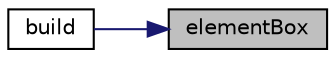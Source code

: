digraph "elementBox"
{
 // LATEX_PDF_SIZE
  edge [fontname="Helvetica",fontsize="10",labelfontname="Helvetica",labelfontsize="10"];
  node [fontname="Helvetica",fontsize="10",shape=record];
  rankdir="RL";
  Node1 [label="elementBox",height=0.2,width=0.4,color="black", fillcolor="grey75", style="filled", fontcolor="black",tooltip=" "];
  Node1 -> Node2 [dir="back",color="midnightblue",fontsize="10",style="solid",fontname="Helvetica"];
  Node2 [label="build",height=0.2,width=0.4,color="black", fillcolor="white", style="filled",URL="$classpFlow_1_1cellsWallLevel0.html#aa07357b2729b2bca9a0e0ee6b7c0536d",tooltip=" "];
}
